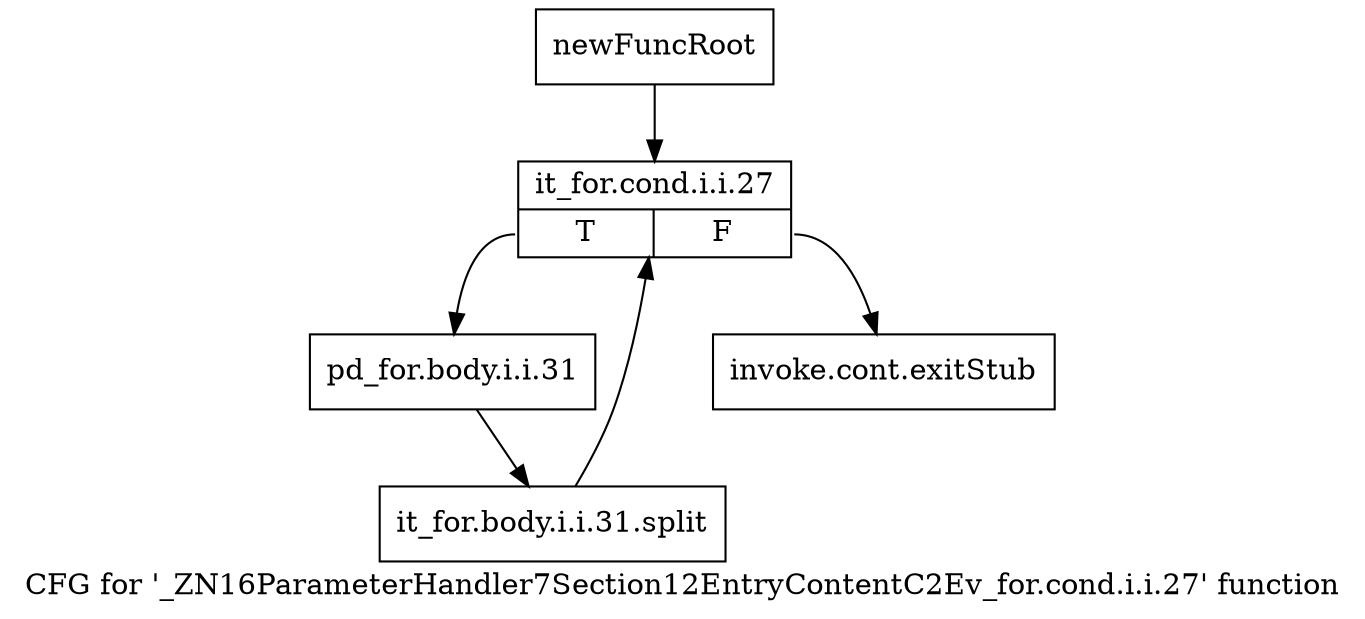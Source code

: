digraph "CFG for '_ZN16ParameterHandler7Section12EntryContentC2Ev_for.cond.i.i.27' function" {
	label="CFG for '_ZN16ParameterHandler7Section12EntryContentC2Ev_for.cond.i.i.27' function";

	Node0x95fa930 [shape=record,label="{newFuncRoot}"];
	Node0x95fa930 -> Node0x95efc60;
	Node0x95fa980 [shape=record,label="{invoke.cont.exitStub}"];
	Node0x95efc60 [shape=record,label="{it_for.cond.i.i.27|{<s0>T|<s1>F}}"];
	Node0x95efc60:s0 -> Node0x95efcb0;
	Node0x95efc60:s1 -> Node0x95fa980;
	Node0x95efcb0 [shape=record,label="{pd_for.body.i.i.31}"];
	Node0x95efcb0 -> Node0xb576d30;
	Node0xb576d30 [shape=record,label="{it_for.body.i.i.31.split}"];
	Node0xb576d30 -> Node0x95efc60;
}
